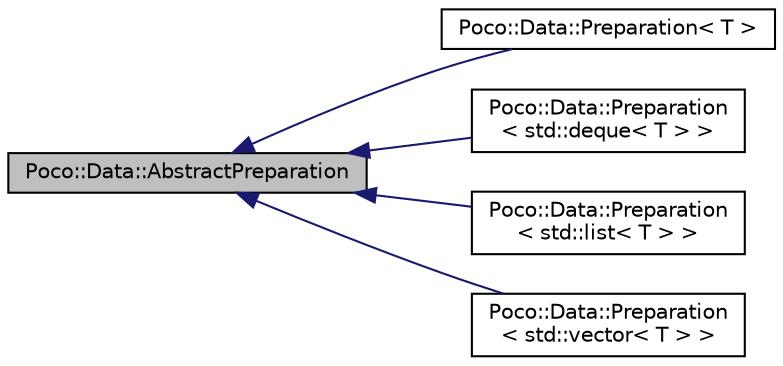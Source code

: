 digraph "Poco::Data::AbstractPreparation"
{
 // LATEX_PDF_SIZE
  edge [fontname="Helvetica",fontsize="10",labelfontname="Helvetica",labelfontsize="10"];
  node [fontname="Helvetica",fontsize="10",shape=record];
  rankdir="LR";
  Node1 [label="Poco::Data::AbstractPreparation",height=0.2,width=0.4,color="black", fillcolor="grey75", style="filled", fontcolor="black",tooltip="Interface for calling the appropriate AbstractPreparator method."];
  Node1 -> Node2 [dir="back",color="midnightblue",fontsize="10",style="solid"];
  Node2 [label="Poco::Data::Preparation\< T \>",height=0.2,width=0.4,color="black", fillcolor="white", style="filled",URL="$classPoco_1_1Data_1_1Preparation.html",tooltip="Class for calling the appropriate AbstractPreparator method."];
  Node1 -> Node3 [dir="back",color="midnightblue",fontsize="10",style="solid"];
  Node3 [label="Poco::Data::Preparation\l\< std::deque\< T \> \>",height=0.2,width=0.4,color="black", fillcolor="white", style="filled",URL="$classPoco_1_1Data_1_1Preparation_3_01std_1_1deque_3_01T_01_4_01_4.html",tooltip=" "];
  Node1 -> Node4 [dir="back",color="midnightblue",fontsize="10",style="solid"];
  Node4 [label="Poco::Data::Preparation\l\< std::list\< T \> \>",height=0.2,width=0.4,color="black", fillcolor="white", style="filled",URL="$classPoco_1_1Data_1_1Preparation_3_01std_1_1list_3_01T_01_4_01_4.html",tooltip=" "];
  Node1 -> Node5 [dir="back",color="midnightblue",fontsize="10",style="solid"];
  Node5 [label="Poco::Data::Preparation\l\< std::vector\< T \> \>",height=0.2,width=0.4,color="black", fillcolor="white", style="filled",URL="$classPoco_1_1Data_1_1Preparation_3_01std_1_1vector_3_01T_01_4_01_4.html",tooltip=" "];
}

